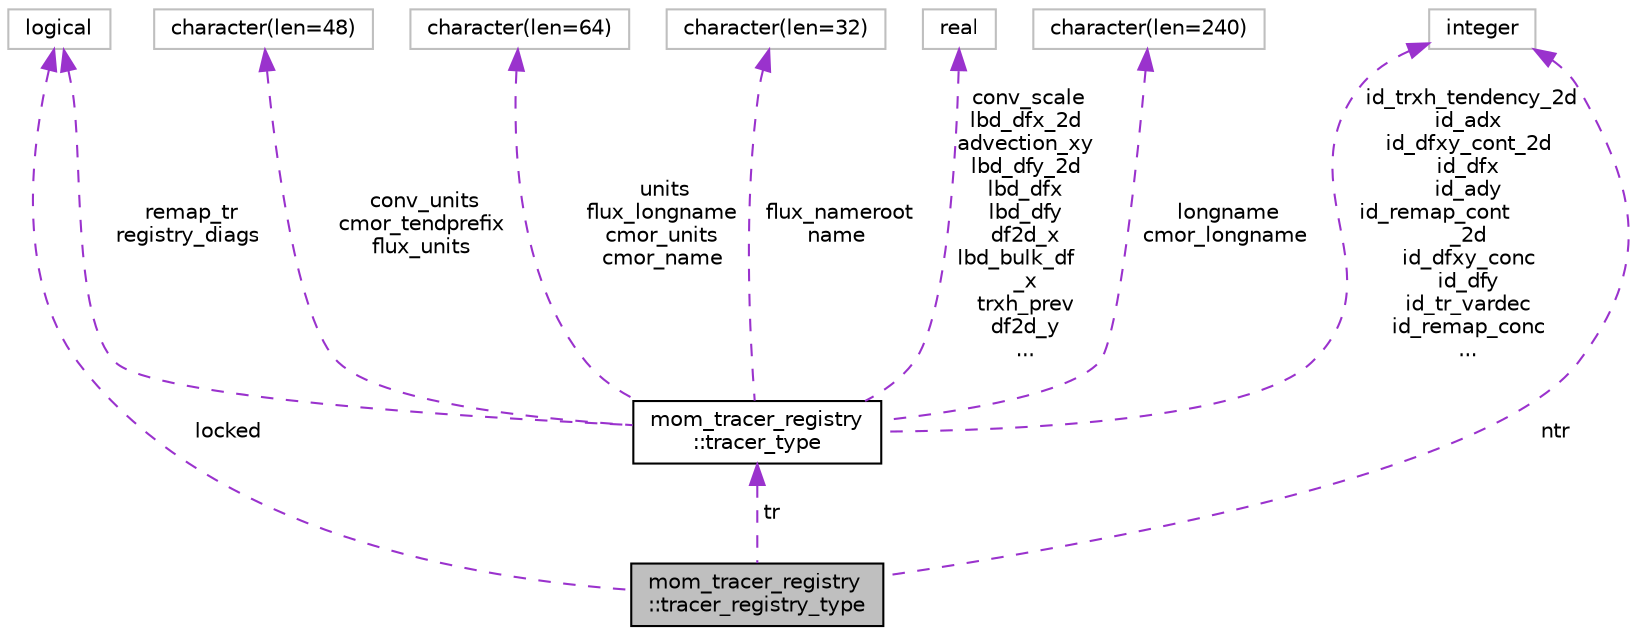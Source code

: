 digraph "mom_tracer_registry::tracer_registry_type"
{
 // INTERACTIVE_SVG=YES
 // LATEX_PDF_SIZE
  edge [fontname="Helvetica",fontsize="10",labelfontname="Helvetica",labelfontsize="10"];
  node [fontname="Helvetica",fontsize="10",shape=record];
  Node1 [label="mom_tracer_registry\l::tracer_registry_type",height=0.2,width=0.4,color="black", fillcolor="grey75", style="filled", fontcolor="black",tooltip="Type to carry basic tracer information."];
  Node2 -> Node1 [dir="back",color="darkorchid3",fontsize="10",style="dashed",label=" locked" ,fontname="Helvetica"];
  Node2 [label="logical",height=0.2,width=0.4,color="grey75", fillcolor="white", style="filled",tooltip=" "];
  Node3 -> Node1 [dir="back",color="darkorchid3",fontsize="10",style="dashed",label=" tr" ,fontname="Helvetica"];
  Node3 [label="mom_tracer_registry\l::tracer_type",height=0.2,width=0.4,color="black", fillcolor="white", style="filled",URL="$structmom__tracer__registry_1_1tracer__type.html",tooltip="The tracer type."];
  Node2 -> Node3 [dir="back",color="darkorchid3",fontsize="10",style="dashed",label=" remap_tr\nregistry_diags" ,fontname="Helvetica"];
  Node4 -> Node3 [dir="back",color="darkorchid3",fontsize="10",style="dashed",label=" longname\ncmor_longname" ,fontname="Helvetica"];
  Node4 [label="character(len=240)",height=0.2,width=0.4,color="grey75", fillcolor="white", style="filled",tooltip=" "];
  Node5 -> Node3 [dir="back",color="darkorchid3",fontsize="10",style="dashed",label=" conv_units\ncmor_tendprefix\nflux_units" ,fontname="Helvetica"];
  Node5 [label="character(len=48)",height=0.2,width=0.4,color="grey75", fillcolor="white", style="filled",tooltip=" "];
  Node6 -> Node3 [dir="back",color="darkorchid3",fontsize="10",style="dashed",label=" units\nflux_longname\ncmor_units\ncmor_name" ,fontname="Helvetica"];
  Node6 [label="character(len=64)",height=0.2,width=0.4,color="grey75", fillcolor="white", style="filled",tooltip=" "];
  Node7 -> Node3 [dir="back",color="darkorchid3",fontsize="10",style="dashed",label=" flux_nameroot\nname" ,fontname="Helvetica"];
  Node7 [label="character(len=32)",height=0.2,width=0.4,color="grey75", fillcolor="white", style="filled",tooltip=" "];
  Node8 -> Node3 [dir="back",color="darkorchid3",fontsize="10",style="dashed",label=" id_trxh_tendency_2d\nid_adx\nid_dfxy_cont_2d\nid_dfx\nid_ady\nid_remap_cont\l_2d\nid_dfxy_conc\nid_dfy\nid_tr_vardec\nid_remap_conc\n..." ,fontname="Helvetica"];
  Node8 [label="integer",height=0.2,width=0.4,color="grey75", fillcolor="white", style="filled",tooltip=" "];
  Node9 -> Node3 [dir="back",color="darkorchid3",fontsize="10",style="dashed",label=" conv_scale\nlbd_dfx_2d\nadvection_xy\nlbd_dfy_2d\nlbd_dfx\nlbd_dfy\ndf2d_x\nlbd_bulk_df\l_x\ntrxh_prev\ndf2d_y\n..." ,fontname="Helvetica"];
  Node9 [label="real",height=0.2,width=0.4,color="grey75", fillcolor="white", style="filled",tooltip=" "];
  Node8 -> Node1 [dir="back",color="darkorchid3",fontsize="10",style="dashed",label=" ntr" ,fontname="Helvetica"];
}
